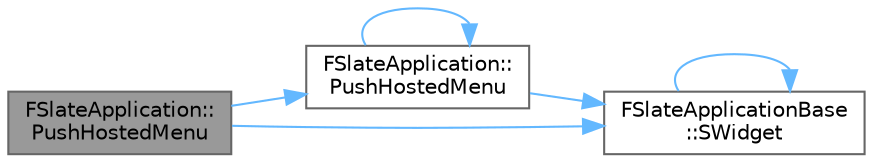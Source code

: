 digraph "FSlateApplication::PushHostedMenu"
{
 // INTERACTIVE_SVG=YES
 // LATEX_PDF_SIZE
  bgcolor="transparent";
  edge [fontname=Helvetica,fontsize=10,labelfontname=Helvetica,labelfontsize=10];
  node [fontname=Helvetica,fontsize=10,shape=box,height=0.2,width=0.4];
  rankdir="LR";
  Node1 [id="Node000001",label="FSlateApplication::\lPushHostedMenu",height=0.2,width=0.4,color="gray40", fillcolor="grey60", style="filled", fontcolor="black",tooltip="Creates a new hosted child Menu and adds it to the menu stack under the specified parent menu."];
  Node1 -> Node2 [id="edge1_Node000001_Node000002",color="steelblue1",style="solid",tooltip=" "];
  Node2 [id="Node000002",label="FSlateApplication::\lPushHostedMenu",height=0.2,width=0.4,color="grey40", fillcolor="white", style="filled",URL="$dc/df2/classFSlateApplication.html#aed4e4096904f49274a23d1b203058d52",tooltip="Creates a new hosted Menu and adds it to the menu stack."];
  Node2 -> Node2 [id="edge2_Node000002_Node000002",color="steelblue1",style="solid",tooltip=" "];
  Node2 -> Node3 [id="edge3_Node000002_Node000003",color="steelblue1",style="solid",tooltip=" "];
  Node3 [id="Node000003",label="FSlateApplicationBase\l::SWidget",height=0.2,width=0.4,color="grey40", fillcolor="white", style="filled",URL="$d6/d31/classFSlateApplicationBase.html#a215ad5e313262959842e914886778b6d",tooltip=" "];
  Node3 -> Node3 [id="edge4_Node000003_Node000003",color="steelblue1",style="solid",tooltip=" "];
  Node1 -> Node3 [id="edge5_Node000001_Node000003",color="steelblue1",style="solid",tooltip=" "];
}
